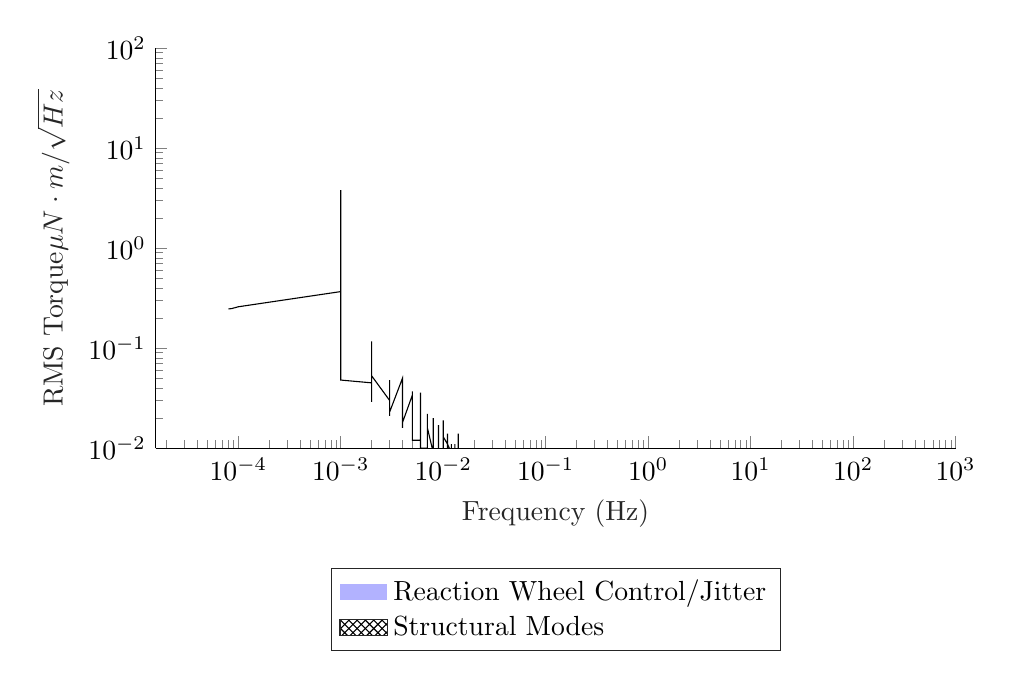 % This file was created by matlab2tikz.
%
%The latest updates can be retrieved from
%  http://www.mathworks.com/matlabcentral/fileexchange/22022-matlab2tikz-matlab2tikz
%where you can also make suggestions and rate matlab2tikz.
%
\begin{tikzpicture}

\begin{axis}[%
width=4in,
height=2.0in,
at={(0,0)},
scale only axis,
xmode=log,
xmin=0.0,
xmax=1000,
xminorticks=true,
xlabel style={font=\color{white!15!black}},
xlabel={Frequency (Hz)},
ymode=log,
ymin=0.01,
ymax=100,
yminorticks=true,
ylabel style={font=\color{white!15!black}},
ylabel={$\text{RMS Torque}\mu N \cdot m/\sqrt{Hz}$},
axis background/.style={fill=white},
axis x line*=bottom,
axis y line*=left,
% legend style={legend cell align=left, align=left, draw=white!15!black}
% ]
legend style={at={(0.5,-0.3)}, anchor=north, legend cell align=left, align=left, draw=white!15!black}
]
\addplot [color=black, forget plot]
  table[row sep=crcr]{%
0	0\\
1e-06	0\\
2e-06	0\\
3e-06	0\\
4e-06	0\\
5e-06	0\\
6e-06	0\\
7e-06	0\\
8e-06	0\\
9e-06	0\\
1e-05	0\\
1.1e-05	0\\
1.2e-05	0\\
1.3e-05	0\\
1.4e-05	0\\
1.5e-05	0\\
1.6e-05	0\\
1.7e-05	0\\
1.8e-05	0\\
1.9e-05	0\\
2e-05	0\\
2.1e-05	0\\
2.2e-05	0\\
2.3e-05	0\\
2.4e-05	0\\
2.5e-05	0\\
2.6e-05	0\\
2.7e-05	0\\
2.8e-05	0\\
2.9e-05	0\\
3e-05	0\\
3.1e-05	0\\
3.2e-05	0\\
3.3e-05	0\\
3.4e-05	0\\
3.5e-05	0\\
3.6e-05	0\\
3.7e-05	0\\
3.8e-05	0\\
3.9e-05	0\\
4e-05	0\\
4.1e-05	0\\
4.2e-05	0\\
4.3e-05	0\\
4.4e-05	0\\
4.5e-05	0\\
4.6e-05	0\\
4.7e-05	0\\
4.8e-05	0\\
4.9e-05	0\\
5e-05	0\\
5.1e-05	0\\
5.2e-05	0\\
5.3e-05	0\\
5.4e-05	0\\
5.5e-05	0\\
5.6e-05	0\\
5.7e-05	0\\
5.8e-05	0\\
5.9e-05	0\\
6e-05	0\\
6.1e-05	0\\
6.2e-05	0\\
6.3e-05	0\\
6.4e-05	0\\
6.5e-05	0\\
6.6e-05	0\\
6.7e-05	0\\
6.8e-05	0\\
6.9e-05	0\\
7e-05	0\\
7.1e-05	0\\
7.2e-05	0\\
7.3e-05	0\\
7.4e-05	0\\
7.5e-05	0\\
7.6e-05	0\\
7.7e-05	0\\
7.8e-05	0\\
7.9e-05	0\\
8e-05	0.247\\
8.1e-05	0.247\\
8.2e-05	0.247\\
8.3e-05	0.248\\
8.4e-05	0.248\\
8.5e-05	0.249\\
8.6e-05	0.249\\
8.7e-05	0.249\\
8.8e-05	0.25\\
8.9e-05	0.251\\
9e-05	0.252\\
9.1e-05	0.253\\
9.2e-05	0.253\\
9.3e-05	0.254\\
9.4e-05	0.255\\
9.5e-05	0.256\\
9.6e-05	0.256\\
9.7e-05	0.257\\
9.8e-05	0.258\\
9.9e-05	0.259\\
0.0	0.26\\
0.0	0.26\\
0.0	0.261\\
0.0	0.262\\
0.0	0.263\\
0.0	0.264\\
0.0	0.265\\
0.0	0.266\\
0.0	0.268\\
0.0	0.269\\
0.0	0.27\\
0.0	0.272\\
0.0	0.273\\
0.0	0.274\\
0.0	0.275\\
0.0	0.277\\
0.0	0.278\\
0.0	0.279\\
0.0	0.281\\
0.0	0.282\\
0.0	0.283\\
0.0	0.285\\
0.0	0.286\\
0.0	0.288\\
0.0	0.29\\
0.0	0.293\\
0.0	0.295\\
0.0	0.297\\
0.0	0.3\\
0.0	0.302\\
0.0	0.304\\
0.0	0.307\\
0.0	0.309\\
0.0	0.311\\
0.0	0.313\\
0.0	0.316\\
0.0	0.318\\
0.0	0.32\\
0.0	0.323\\
0.0	0.325\\
0.0	0.329\\
0.0	0.335\\
0.0	0.341\\
0.0	0.347\\
0.0	0.353\\
0.0	0.359\\
0.0	0.365\\
0.0	0.371\\
0.0	0.377\\
0.0	0.383\\
0.0	0.389\\
0.0	0.395\\
0.0	0.401\\
0.0	0.407\\
0.0	0.413\\
0.0	0.419\\
0.0	0.425\\
0.0	0.524\\
0.0	1.25\\
0.0	1.98\\
0.0	2.72\\
0.0	3.45\\
0.0	4.19\\
0.0	4.92\\
0.0	5.65\\
0.0	6.39\\
0.0	7.12\\
0.0	7.86\\
0.0	8.59\\
0.0	9.33\\
0.0	10.1\\
0.0	10.8\\
0.0	11.5\\
0.0	12.3\\
0.0	13\\
0.0	12.6\\
0.0	11.9\\
0.0	11.2\\
0.0	10.4\\
0.0	9.7\\
0.0	8.97\\
0.0	8.23\\
0.0	7.5\\
0.0	6.77\\
0.0	6.04\\
0.0	5.31\\
0.0	4.57\\
0.0	3.84\\
0.0	3.11\\
0.0	2.38\\
0.0	1.65\\
0.0	0.915\\
0.0	0.424\\
0.0	0.418\\
0.0	0.413\\
0.0	0.408\\
0.0	0.402\\
0.0	0.397\\
0.0	0.392\\
0.0	0.386\\
0.0	0.381\\
0.0	0.376\\
0.0	0.371\\
0.0	0.365\\
0.0	0.36\\
0.0	0.355\\
0.0	0.349\\
0.0	0.344\\
0.0	0.339\\
0.0	0.333\\
0.0	0.333\\
0.0	0.333\\
0.0	0.333\\
0.0	0.333\\
0.0	0.333\\
0.0	0.333\\
0.0	0.333\\
0.0	0.333\\
0.0	0.334\\
0.0	0.334\\
0.0	0.335\\
0.0	0.336\\
0.0	0.337\\
0.0	0.337\\
0.0	0.338\\
0.0	0.339\\
0.0	0.34\\
0.0	0.341\\
0.0	0.343\\
0.0	0.345\\
0.0	0.347\\
0.0	0.349\\
0.0	0.352\\
0.0	0.354\\
0.0	0.356\\
0.0	0.358\\
0.0	0.36\\
0.0	0.362\\
0.0	0.364\\
0.0	0.366\\
0.0	0.369\\
0.0	0.371\\
0.0	0.373\\
0.0	0.375\\
0.0	0.377\\
0.0	0.381\\
0.0	0.384\\
0.0	0.388\\
0.0	0.391\\
0.0	0.395\\
0.0	0.398\\
0.0	0.401\\
0.0	0.405\\
0.0	0.408\\
0.0	0.412\\
0.0	0.415\\
0.0	0.419\\
0.0	0.423\\
0.0	0.427\\
0.0	0.432\\
0.0	0.436\\
0.0	0.441\\
0.0	0.447\\
0.0	0.454\\
0.0	0.46\\
0.0	0.467\\
0.0	0.473\\
0.0	0.48\\
0.0	0.486\\
0.0	0.493\\
0.0	0.5\\
0.0	0.506\\
0.0	0.513\\
0.0	0.519\\
0.0	0.526\\
0.0	0.533\\
0.0	0.539\\
0.0	0.546\\
0.0	0.552\\
0.0	0.56\\
0.0	0.57\\
0.0	0.581\\
0.0	0.592\\
0.0	0.602\\
0.0	0.613\\
0.0	0.624\\
0.0	0.634\\
0.0	0.645\\
0.0	0.656\\
0.0	0.667\\
0.0	0.677\\
0.0	0.688\\
0.0	0.699\\
0.0	0.709\\
0.0	0.72\\
0.0	0.731\\
0.0	0.741\\
0.0	0.76\\
0.0	0.781\\
0.0	0.802\\
0.0	0.823\\
0.0	0.844\\
0.0	0.865\\
0.0	0.886\\
0.0	0.907\\
0.0	0.928\\
0.0	0.949\\
0.0	0.97\\
0.0	0.991\\
0.0	1.01\\
0.0	1.03\\
0.0	1.05\\
0.0	1.07\\
0.0	1.1\\
0.0	1.13\\
0.0	1.19\\
0.0	1.25\\
0.0	1.31\\
0.0	1.37\\
0.0	1.43\\
0.0	1.5\\
0.0	1.56\\
0.0	1.62\\
0.0	1.68\\
0.0	1.74\\
0.0	1.8\\
0.0	1.86\\
0.0	1.92\\
0.0	1.98\\
0.0	2.04\\
0.0	2.1\\
0.0	2.16\\
0.0	4.7\\
0.0	7.41\\
0.0	10.1\\
0.0	12.8\\
0.0	15.6\\
0.0	18.3\\
0.0	21\\
0.0	23.7\\
0.0	26.4\\
0.0	29.1\\
0.0	31.9\\
0.0	34.6\\
0.0	37.3\\
0.0	40\\
0.0	42.7\\
0.0	45.4\\
0.0	48.1\\
0.0	48.1\\
0.0	45.4\\
0.0	42.7\\
0.0	40\\
0.0	37.3\\
0.0	34.6\\
0.0	31.9\\
0.0	29.2\\
0.0	26.5\\
0.0	23.8\\
0.0	21.1\\
0.0	18.4\\
0.0	15.7\\
0.0	13\\
0.0	10.3\\
0.0	7.57\\
0.0	4.86\\
0.0	2.38\\
0.0	2.31\\
0.0	2.24\\
0.0	2.17\\
0.0	2.1\\
0.0	2.03\\
0.0	1.96\\
0.0	1.89\\
0.0	1.82\\
0.0	1.75\\
0.0	1.68\\
0.0	1.61\\
0.0	1.54\\
0.0	1.47\\
0.0	1.4\\
0.0	1.33\\
0.0	1.26\\
0.0	1.19\\
0.0	1.15\\
0.0	1.13\\
0.0	1.1\\
0.0	1.08\\
0.0	1.06\\
0.0	1.04\\
0.0	1.01\\
0.0	0.99\\
0.0	0.967\\
0.0	0.945\\
0.0	0.922\\
0.0	0.9\\
0.0	0.877\\
0.0	0.855\\
0.0	0.832\\
0.0	0.81\\
0.0	0.787\\
0.0	0.767\\
0.0	0.756\\
0.0	0.745\\
0.0	0.734\\
0.0	0.723\\
0.0	0.712\\
0.0	0.701\\
0.0	0.69\\
0.0	0.679\\
0.0	0.668\\
0.0	0.657\\
0.0	0.646\\
0.0	0.635\\
0.0	0.624\\
0.0	0.613\\
0.0	0.602\\
0.0	0.591\\
0.0	0.58\\
0.0	0.572\\
0.0	0.566\\
0.0	0.559\\
0.0	0.553\\
0.0	0.546\\
0.0	0.54\\
0.0	0.533\\
0.0	0.527\\
0.0	0.52\\
0.0	0.514\\
0.0	0.507\\
0.0	0.501\\
0.0	0.494\\
0.0	0.488\\
0.0	0.481\\
0.0	0.474\\
0.0	0.468\\
0.0	0.462\\
0.0	0.458\\
0.0	0.454\\
0.0	0.45\\
0.0	0.445\\
0.0	0.441\\
0.0	0.437\\
0.0	0.433\\
0.0	0.429\\
0.0	0.424\\
0.0	0.42\\
0.0	0.416\\
0.0	0.412\\
0.0	0.408\\
0.0	0.403\\
0.0	0.399\\
0.0	0.395\\
0.0	0.391\\
0.0	0.388\\
0.0	0.385\\
0.0	0.382\\
0.0	0.379\\
0.0	0.377\\
0.0	0.374\\
0.0	0.371\\
0.0	0.368\\
0.0	0.365\\
0.0	0.363\\
0.0	0.36\\
0.0	0.357\\
0.0	0.354\\
0.0	0.351\\
0.0	0.349\\
0.0	0.346\\
0.0	0.343\\
0.0	0.341\\
0.0	0.339\\
0.0	0.337\\
0.0	0.336\\
0.0	0.334\\
0.0	0.332\\
0.0	0.331\\
0.0	0.329\\
0.0	0.329\\
0.0	0.329\\
0.0	0.328\\
0.0	0.328\\
0.0	0.328\\
0.0	0.328\\
0.0	0.328\\
0.0	0.327\\
0.0	0.327\\
0.0	0.327\\
0.0	0.331\\
0.0	0.334\\
0.0	0.338\\
0.0	0.341\\
0.0	0.344\\
0.0	0.348\\
0.0	0.351\\
0.0	0.355\\
0.0	0.358\\
0.0	0.361\\
0.0	0.365\\
0.001	0.368\\
0.001	0.372\\
0.001	0.375\\
0.001	0.378\\
0.001	0.382\\
0.001	0.385\\
0.001	0.501\\
0.001	0.701\\
0.001	0.902\\
0.001	1.1\\
0.001	1.3\\
0.001	1.5\\
0.001	1.7\\
0.001	1.9\\
0.001	2.1\\
0.001	2.3\\
0.001	2.5\\
0.001	2.7\\
0.001	2.91\\
0.001	3.11\\
0.001	3.31\\
0.001	3.51\\
0.001	3.71\\
0.001	3.8\\
0.001	3.6\\
0.001	3.4\\
0.001	3.2\\
0.001	2.99\\
0.001	2.79\\
0.001	2.59\\
0.001	2.39\\
0.001	2.19\\
0.001	1.99\\
0.001	1.78\\
0.001	1.58\\
0.001	1.38\\
0.001	1.18\\
0.001	0.976\\
0.001	0.774\\
0.001	0.577\\
0.001	0.389\\
0.001	0.353\\
0.001	0.346\\
0.001	0.338\\
0.001	0.332\\
0.001	0.326\\
0.001	0.321\\
0.001	0.315\\
0.001	0.309\\
0.001	0.304\\
0.001	0.298\\
0.001	0.293\\
0.001	0.287\\
0.001	0.281\\
0.001	0.276\\
0.001	0.27\\
0.001	0.264\\
0.001	0.259\\
0.001	0.255\\
0.001	0.253\\
0.001	0.25\\
0.001	0.248\\
0.001	0.246\\
0.001	0.244\\
0.001	0.242\\
0.001	0.24\\
0.001	0.238\\
0.001	0.235\\
0.001	0.233\\
0.001	0.231\\
0.001	0.229\\
0.001	0.227\\
0.001	0.225\\
0.001	0.223\\
0.001	0.22\\
0.001	0.218\\
0.001	0.217\\
0.001	0.216\\
0.001	0.215\\
0.001	0.213\\
0.001	0.212\\
0.001	0.211\\
0.001	0.21\\
0.001	0.208\\
0.001	0.207\\
0.001	0.206\\
0.001	0.205\\
0.001	0.204\\
0.001	0.203\\
0.001	0.202\\
0.001	0.201\\
0.001	0.2\\
0.001	0.198\\
0.001	0.198\\
0.001	0.197\\
0.001	0.196\\
0.001	0.195\\
0.001	0.194\\
0.001	0.194\\
0.001	0.193\\
0.001	0.192\\
0.001	0.191\\
0.001	0.191\\
0.001	0.19\\
0.001	0.189\\
0.001	0.188\\
0.001	0.188\\
0.001	0.187\\
0.001	0.186\\
0.001	0.185\\
0.001	0.185\\
0.001	0.184\\
0.001	0.183\\
0.001	0.183\\
0.001	0.182\\
0.001	0.182\\
0.001	0.181\\
0.001	0.181\\
0.001	0.18\\
0.001	0.18\\
0.001	0.179\\
0.001	0.179\\
0.001	0.178\\
0.001	0.177\\
0.001	0.177\\
0.001	0.176\\
0.001	0.176\\
0.001	0.175\\
0.001	0.175\\
0.001	0.174\\
0.001	0.174\\
0.001	0.174\\
0.001	0.173\\
0.001	0.173\\
0.001	0.173\\
0.001	0.172\\
0.001	0.172\\
0.001	0.172\\
0.001	0.171\\
0.001	0.171\\
0.001	0.171\\
0.001	0.17\\
0.001	0.17\\
0.001	0.17\\
0.001	0.169\\
0.001	0.169\\
0.001	0.169\\
0.001	0.169\\
0.001	0.169\\
0.001	0.169\\
0.001	0.169\\
0.001	0.169\\
0.001	0.169\\
0.001	0.17\\
0.001	0.17\\
0.001	0.17\\
0.001	0.17\\
0.001	0.17\\
0.001	0.17\\
0.001	0.171\\
0.001	0.171\\
0.001	0.171\\
0.001	0.171\\
0.001	0.172\\
0.001	0.174\\
0.001	0.175\\
0.001	0.177\\
0.001	0.178\\
0.001	0.179\\
0.001	0.181\\
0.001	0.182\\
0.001	0.184\\
0.001	0.185\\
0.001	0.187\\
0.001	0.188\\
0.001	0.189\\
0.001	0.191\\
0.001	0.192\\
0.001	0.194\\
0.001	0.195\\
0.001	0.216\\
0.001	0.261\\
0.001	0.307\\
0.001	0.361\\
0.001	0.422\\
0.001	0.482\\
0.001	0.542\\
0.001	0.603\\
0.001	0.667\\
0.001	0.736\\
0.001	0.805\\
0.001	0.875\\
0.001	0.944\\
0.001	1.01\\
0.001	1.08\\
0.001	1.15\\
0.001	1.22\\
0.001	1.29\\
0.001	1.22\\
0.001	1.15\\
0.001	1.08\\
0.001	1.01\\
0.001	0.944\\
0.001	0.875\\
0.001	0.806\\
0.001	0.743\\
0.001	0.685\\
0.001	0.627\\
0.001	0.57\\
0.001	0.512\\
0.001	0.454\\
0.001	0.396\\
0.001	0.339\\
0.001	0.281\\
0.001	0.223\\
0.001	0.198\\
0.001	0.194\\
0.001	0.191\\
0.001	0.188\\
0.001	0.185\\
0.001	0.182\\
0.001	0.178\\
0.001	0.175\\
0.001	0.172\\
0.001	0.169\\
0.001	0.166\\
0.001	0.162\\
0.001	0.159\\
0.001	0.156\\
0.001	0.153\\
0.001	0.15\\
0.001	0.146\\
0.001	0.144\\
0.001	0.143\\
0.001	0.142\\
0.001	0.141\\
0.001	0.14\\
0.001	0.139\\
0.001	0.138\\
0.001	0.138\\
0.001	0.137\\
0.001	0.136\\
0.001	0.135\\
0.001	0.134\\
0.001	0.133\\
0.001	0.132\\
0.001	0.131\\
0.001	0.131\\
0.001	0.13\\
0.001	0.129\\
0.001	0.128\\
0.001	0.128\\
0.001	0.127\\
0.001	0.127\\
0.001	0.126\\
0.001	0.126\\
0.001	0.125\\
0.001	0.125\\
0.001	0.124\\
0.001	0.124\\
0.001	0.123\\
0.001	0.123\\
0.001	0.122\\
0.001	0.122\\
0.001	0.121\\
0.001	0.121\\
0.001	0.12\\
0.001	0.12\\
0.001	0.12\\
0.001	0.119\\
0.001	0.119\\
0.001	0.119\\
0.001	0.119\\
0.001	0.118\\
0.001	0.118\\
0.001	0.118\\
0.001	0.117\\
0.001	0.117\\
0.001	0.117\\
0.001	0.116\\
0.001	0.116\\
0.001	0.116\\
0.001	0.116\\
0.001	0.115\\
0.001	0.115\\
0.001	0.115\\
0.001	0.115\\
0.001	0.114\\
0.001	0.114\\
0.001	0.114\\
0.001	0.114\\
0.001	0.113\\
0.001	0.113\\
0.001	0.113\\
0.001	0.113\\
0.001	0.113\\
0.001	0.112\\
0.001	0.112\\
0.001	0.112\\
0.001	0.112\\
0.001	0.112\\
0.001	0.111\\
0.001	0.111\\
0.001	0.111\\
0.001	0.111\\
0.001	0.111\\
0.001	0.111\\
0.001	0.112\\
0.001	0.112\\
0.001	0.112\\
0.001	0.112\\
0.001	0.113\\
0.001	0.113\\
0.001	0.113\\
0.001	0.113\\
0.001	0.113\\
0.001	0.114\\
0.001	0.114\\
0.001	0.114\\
0.001	0.114\\
0.001	0.115\\
0.001	0.115\\
0.001	0.116\\
0.001	0.116\\
0.001	0.117\\
0.001	0.118\\
0.001	0.118\\
0.001	0.119\\
0.001	0.119\\
0.001	0.12\\
0.001	0.12\\
0.001	0.121\\
0.001	0.121\\
0.001	0.122\\
0.001	0.123\\
0.001	0.123\\
0.001	0.124\\
0.001	0.125\\
0.001	0.127\\
0.001	0.129\\
0.001	0.131\\
0.001	0.133\\
0.001	0.135\\
0.001	0.137\\
0.001	0.139\\
0.001	0.141\\
0.001	0.143\\
0.001	0.145\\
0.001	0.147\\
0.001	0.149\\
0.001	0.151\\
0.001	0.153\\
0.001	0.155\\
0.001	0.157\\
0.001	0.166\\
0.001	0.203\\
0.001	0.253\\
0.001	0.307\\
0.001	0.361\\
0.001	0.415\\
0.001	0.469\\
0.001	0.523\\
0.001	0.576\\
0.001	0.63\\
0.001	0.684\\
0.001	0.738\\
0.001	0.792\\
0.001	0.846\\
0.001	0.9\\
0.001	0.954\\
0.001	1.01\\
0.001	1.06\\
0.001	1.04\\
0.001	0.985\\
0.001	0.934\\
0.001	0.884\\
0.001	0.833\\
0.001	0.782\\
0.001	0.731\\
0.001	0.681\\
0.001	0.63\\
0.001	0.579\\
0.001	0.528\\
0.001	0.478\\
0.001	0.427\\
0.001	0.376\\
0.001	0.325\\
0.001	0.275\\
0.001	0.224\\
0.001	0.189\\
0.001	0.184\\
0.001	0.179\\
0.001	0.174\\
0.001	0.17\\
0.001	0.165\\
0.001	0.16\\
0.001	0.155\\
0.001	0.15\\
0.001	0.145\\
0.001	0.14\\
0.001	0.135\\
0.001	0.131\\
0.001	0.126\\
0.001	0.121\\
0.001	0.116\\
0.001	0.111\\
0.001	0.106\\
0.001	0.105\\
0.001	0.103\\
0.001	0.102\\
0.001	0.101\\
0.001	0.1\\
0.001	0.099\\
0.001	0.098\\
0.001	0.097\\
0.001	0.096\\
0.001	0.095\\
0.001	0.094\\
0.001	0.092\\
0.001	0.092\\
0.001	0.091\\
0.001	0.09\\
0.001	0.089\\
0.001	0.089\\
0.001	0.088\\
0.001	0.088\\
0.001	0.088\\
0.001	0.088\\
0.001	0.087\\
0.001	0.087\\
0.001	0.087\\
0.001	0.086\\
0.001	0.086\\
0.001	0.086\\
0.001	0.086\\
0.001	0.086\\
0.001	0.085\\
0.001	0.085\\
0.001	0.085\\
0.001	0.084\\
0.001	0.084\\
0.001	0.084\\
0.001	0.084\\
0.001	0.084\\
0.001	0.083\\
0.001	0.083\\
0.001	0.083\\
0.001	0.083\\
0.001	0.083\\
0.001	0.082\\
0.001	0.082\\
0.001	0.082\\
0.001	0.082\\
0.001	0.082\\
0.001	0.082\\
0.001	0.081\\
0.001	0.081\\
0.001	0.081\\
0.001	0.081\\
0.001	0.081\\
0.001	0.081\\
0.001	0.08\\
0.001	0.08\\
0.001	0.08\\
0.001	0.08\\
0.001	0.08\\
0.001	0.08\\
0.001	0.08\\
0.001	0.08\\
0.001	0.08\\
0.001	0.079\\
0.001	0.079\\
0.001	0.079\\
0.001	0.079\\
0.001	0.079\\
0.001	0.079\\
0.001	0.079\\
0.001	0.079\\
0.001	0.079\\
0.001	0.079\\
0.001	0.078\\
0.001	0.078\\
0.001	0.078\\
0.001	0.078\\
0.001	0.078\\
0.001	0.078\\
0.001	0.078\\
0.001	0.078\\
0.001	0.078\\
0.001	0.078\\
0.001	0.078\\
0.001	0.078\\
0.001	0.078\\
0.001	0.078\\
0.001	0.078\\
0.001	0.078\\
0.001	0.078\\
0.001	0.078\\
0.001	0.078\\
0.001	0.078\\
0.001	0.078\\
0.001	0.477\\
0.001	0.063\\
0.001	0.06\\
0.001	0.086\\
0.001	0.074\\
0.001	0.056\\
0.001	0.053\\
0.001	0.157\\
0.001	0.048\\
0.002	0.045\\
0.002	0.062\\
0.002	0.068\\
0.002	0.043\\
0.002	0.041\\
0.002	0.117\\
0.002	0.041\\
0.002	0.041\\
0.002	0.055\\
0.002	0.043\\
0.002	0.033\\
0.002	0.032\\
0.002	0.091\\
0.002	0.035\\
0.002	0.029\\
0.002	0.044\\
0.002	0.043\\
0.002	0.035\\
0.002	0.033\\
0.002	0.053\\
0.003	0.03\\
0.003	0.03\\
0.003	0.046\\
0.003	0.031\\
0.003	0.027\\
0.003	0.025\\
0.003	0.032\\
0.003	0.026\\
0.003	0.025\\
0.003	0.038\\
0.003	0.03\\
0.003	0.021\\
0.003	0.022\\
0.003	0.048\\
0.003	0.025\\
0.003	0.022\\
0.003	0.033\\
0.003	0.021\\
0.003	0.021\\
0.003	0.023\\
0.004	0.05\\
0.004	0.019\\
0.004	0.019\\
0.004	0.031\\
0.004	0.021\\
0.004	0.019\\
0.004	0.02\\
0.004	0.033\\
0.004	0.017\\
0.004	0.018\\
0.004	0.035\\
0.004	0.02\\
0.004	0.018\\
0.004	0.018\\
0.004	0.021\\
0.004	0.016\\
0.004	0.016\\
0.004	0.03\\
0.004	0.018\\
0.004	0.016\\
0.004	0.018\\
0.005	0.034\\
0.005	0.016\\
0.005	0.015\\
0.005	0.028\\
0.005	0.015\\
0.005	0.015\\
0.005	0.015\\
0.005	0.037\\
0.005	0.014\\
0.005	0.013\\
0.005	0.032\\
0.005	0.014\\
0.005	0.014\\
0.005	0.014\\
0.005	0.022\\
0.005	0.013\\
0.005	0.013\\
0.005	0.031\\
0.005	0.014\\
0.005	0.012\\
0.006	0.012\\
0.006	0.016\\
0.006	0.013\\
0.006	0.013\\
0.006	0.036\\
0.006	0.012\\
0.006	0.012\\
0.006	0.013\\
0.006	0.027\\
0.006	0.011\\
0.006	0.011\\
0.006	0.028\\
0.006	0.013\\
0.006	0.011\\
0.006	0.013\\
0.006	0.021\\
0.006	0.01\\
0.006	0.01\\
0.006	0.023\\
0.006	0.01\\
0.007	0.01\\
0.007	0.011\\
0.007	0.015\\
0.007	0.01\\
0.007	0.011\\
0.007	0.022\\
0.007	0.01\\
0.007	0.009\\
0.007	0.011\\
0.007	0.01\\
0.007	0.01\\
0.007	0.01\\
0.007	0.019\\
0.007	0.009\\
0.007	0.009\\
0.007	0.012\\
0.007	0.011\\
0.007	0.009\\
0.007	0.009\\
0.007	0.016\\
0.008	0.009\\
0.008	0.009\\
0.008	0.01\\
0.008	0.011\\
0.008	0.008\\
0.008	0.009\\
0.008	0.015\\
0.008	0.009\\
0.008	0.009\\
0.008	0.009\\
0.008	0.009\\
0.008	0.008\\
0.008	0.009\\
0.008	0.02\\
0.008	0.008\\
0.008	0.008\\
0.008	0.01\\
0.008	0.008\\
0.008	0.008\\
0.009	0.008\\
0.009	0.017\\
0.009	0.008\\
0.009	0.008\\
0.009	0.01\\
0.009	0.011\\
0.009	0.007\\
0.009	0.007\\
0.009	0.015\\
0.009	0.007\\
0.009	0.007\\
0.009	0.01\\
0.009	0.013\\
0.009	0.007\\
0.009	0.007\\
0.009	0.017\\
0.009	0.009\\
0.009	0.009\\
0.009	0.008\\
0.009	0.008\\
0.009	0.008\\
0.01	0.009\\
0.01	0.019\\
0.01	0.007\\
0.01	0.007\\
0.01	0.011\\
0.01	0.007\\
0.01	0.007\\
0.01	0.007\\
0.01	0.017\\
0.01	0.006\\
0.01	0.007\\
0.01	0.011\\
0.01	0.013\\
0.01	0.007\\
0.01	0.006\\
0.01	0.015\\
0.01	0.008\\
0.01	0.007\\
0.01	0.013\\
0.011	0.011\\
0.011	0.006\\
0.011	0.007\\
0.011	0.013\\
0.011	0.007\\
0.011	0.007\\
0.011	0.013\\
0.011	0.007\\
0.011	0.007\\
0.011	0.008\\
0.011	0.013\\
0.011	0.007\\
0.011	0.006\\
0.011	0.014\\
0.011	0.006\\
0.011	0.006\\
0.011	0.006\\
0.011	0.01\\
0.011	0.006\\
0.011	0.006\\
0.011	0.011\\
0.012	0.009\\
0.012	0.006\\
0.012	0.006\\
0.012	0.009\\
0.012	0.007\\
0.012	0.006\\
0.012	0.011\\
0.012	0.007\\
0.012	0.005\\
0.012	0.006\\
0.012	0.009\\
0.012	0.005\\
0.012	0.005\\
0.012	0.009\\
0.012	0.006\\
0.012	0.006\\
0.012	0.006\\
0.012	0.011\\
0.012	0.006\\
0.013	0.005\\
0.013	0.008\\
0.013	0.005\\
0.013	0.005\\
0.013	0.006\\
0.013	0.009\\
0.013	0.005\\
0.013	0.005\\
0.013	0.008\\
0.013	0.006\\
0.013	0.005\\
0.013	0.005\\
0.013	0.008\\
0.013	0.005\\
0.013	0.005\\
0.013	0.007\\
0.013	0.005\\
0.013	0.005\\
0.013	0.005\\
0.013	0.011\\
0.013	0.005\\
0.014	0.005\\
0.014	0.007\\
0.014	0.005\\
0.014	0.005\\
0.014	0.005\\
0.014	0.014\\
0.014	0.005\\
0.014	0.005\\
0.014	0.006\\
0.014	0.005\\
0.014	0.005\\
0.014	0.005\\
0.014	0.009\\
0.014	0.005\\
0.014	0.005\\
0.014	0.009\\
0.014	0.005\\
0.014	0.005\\
0.014	0.006\\
0.015	0.007\\
0.015	0.005\\
0.015	0.005\\
0.015	0.007\\
0.015	0.006\\
0.015	0.005\\
0.015	0.006\\
0.015	0.009\\
0.015	0.005\\
0.015	0.005\\
0.015	0.008\\
0.015	0.004\\
0.015	0.005\\
0.015	0.006\\
0.015	0.009\\
0.015	0.004\\
0.015	0.004\\
0.015	0.007\\
0.015	0.004\\
0.015	0.004\\
0.015	0.004\\
0.016	0.006\\
0.016	0.004\\
0.016	0.004\\
0.016	0.008\\
0.016	0.005\\
0.016	0.004\\
0.016	0.005\\
0.016	0.004\\
0.016	0.004\\
0.016	0.004\\
0.016	0.006\\
0.016	0.005\\
0.016	0.004\\
0.016	0.005\\
0.016	0.005\\
0.016	0.004\\
0.016	0.004\\
0.016	0.006\\
0.016	0.004\\
0.017	0.005\\
0.017	0.006\\
0.017	0.005\\
0.017	0.004\\
0.017	0.004\\
0.017	0.006\\
0.017	0.004\\
0.017	0.004\\
0.017	0.004\\
0.017	0.005\\
0.017	0.004\\
0.017	0.004\\
0.017	0.006\\
0.017	0.004\\
0.017	0.004\\
0.017	0.004\\
0.017	0.004\\
0.017	0.004\\
0.017	0.004\\
0.017	0.004\\
0.018	0.004\\
0.018	0.004\\
0.018	0.004\\
0.018	0.005\\
0.018	0.004\\
0.018	0.004\\
0.018	0.004\\
0.018	0.004\\
0.018	0.004\\
0.018	0.004\\
0.018	0.004\\
0.018	0.004\\
0.018	0.004\\
0.018	0.004\\
0.018	0.003\\
0.018	0.003\\
0.018	0.003\\
0.018	0.004\\
0.018	0.004\\
0.018	0.004\\
0.018	0.004\\
0.019	0.003\\
0.019	0.003\\
0.019	0.004\\
0.019	0.004\\
0.019	0.003\\
0.019	0.003\\
0.019	0.004\\
0.019	0.003\\
0.019	0.003\\
0.019	0.004\\
0.019	0.004\\
0.019	0.003\\
0.019	0.003\\
0.019	0.003\\
0.019	0.003\\
0.019	0.003\\
0.019	0.003\\
0.019	0.004\\
0.019	0.003\\
0.019	0.003\\
0.02	0.004\\
0.02	0.003\\
0.02	0.003\\
0.02	0.003\\
0.02	0.003\\
0.02	0.003\\
0.02	0.003\\
0.02	0.004\\
0.02	0.003\\
};
% \addlegendentry{Maximum RMS}
% \addlegendentry{}

\addplot[area legend, draw=black, fill=blue, draw opacity=0, fill opacity=0.3]
table[row sep=crcr] {%
x	y\\
10	0.0\\
1000	0.0\\
1000	100000000\\
10	100000000\\
}--cycle;
\addlegendentry{Reaction Wheel Control/Jitter}

\addplot[area legend, pattern = crosshatch, pattern color = black]
table[row sep=crcr] {%
x	y\\
100	0.0\\
1000	0.0\\
1000	100000000\\
100	100000000\\
}--cycle;
\addlegendentry{Structural Modes}

\end{axis}
\end{tikzpicture}%
% % This file was created by matlab2tikz.
